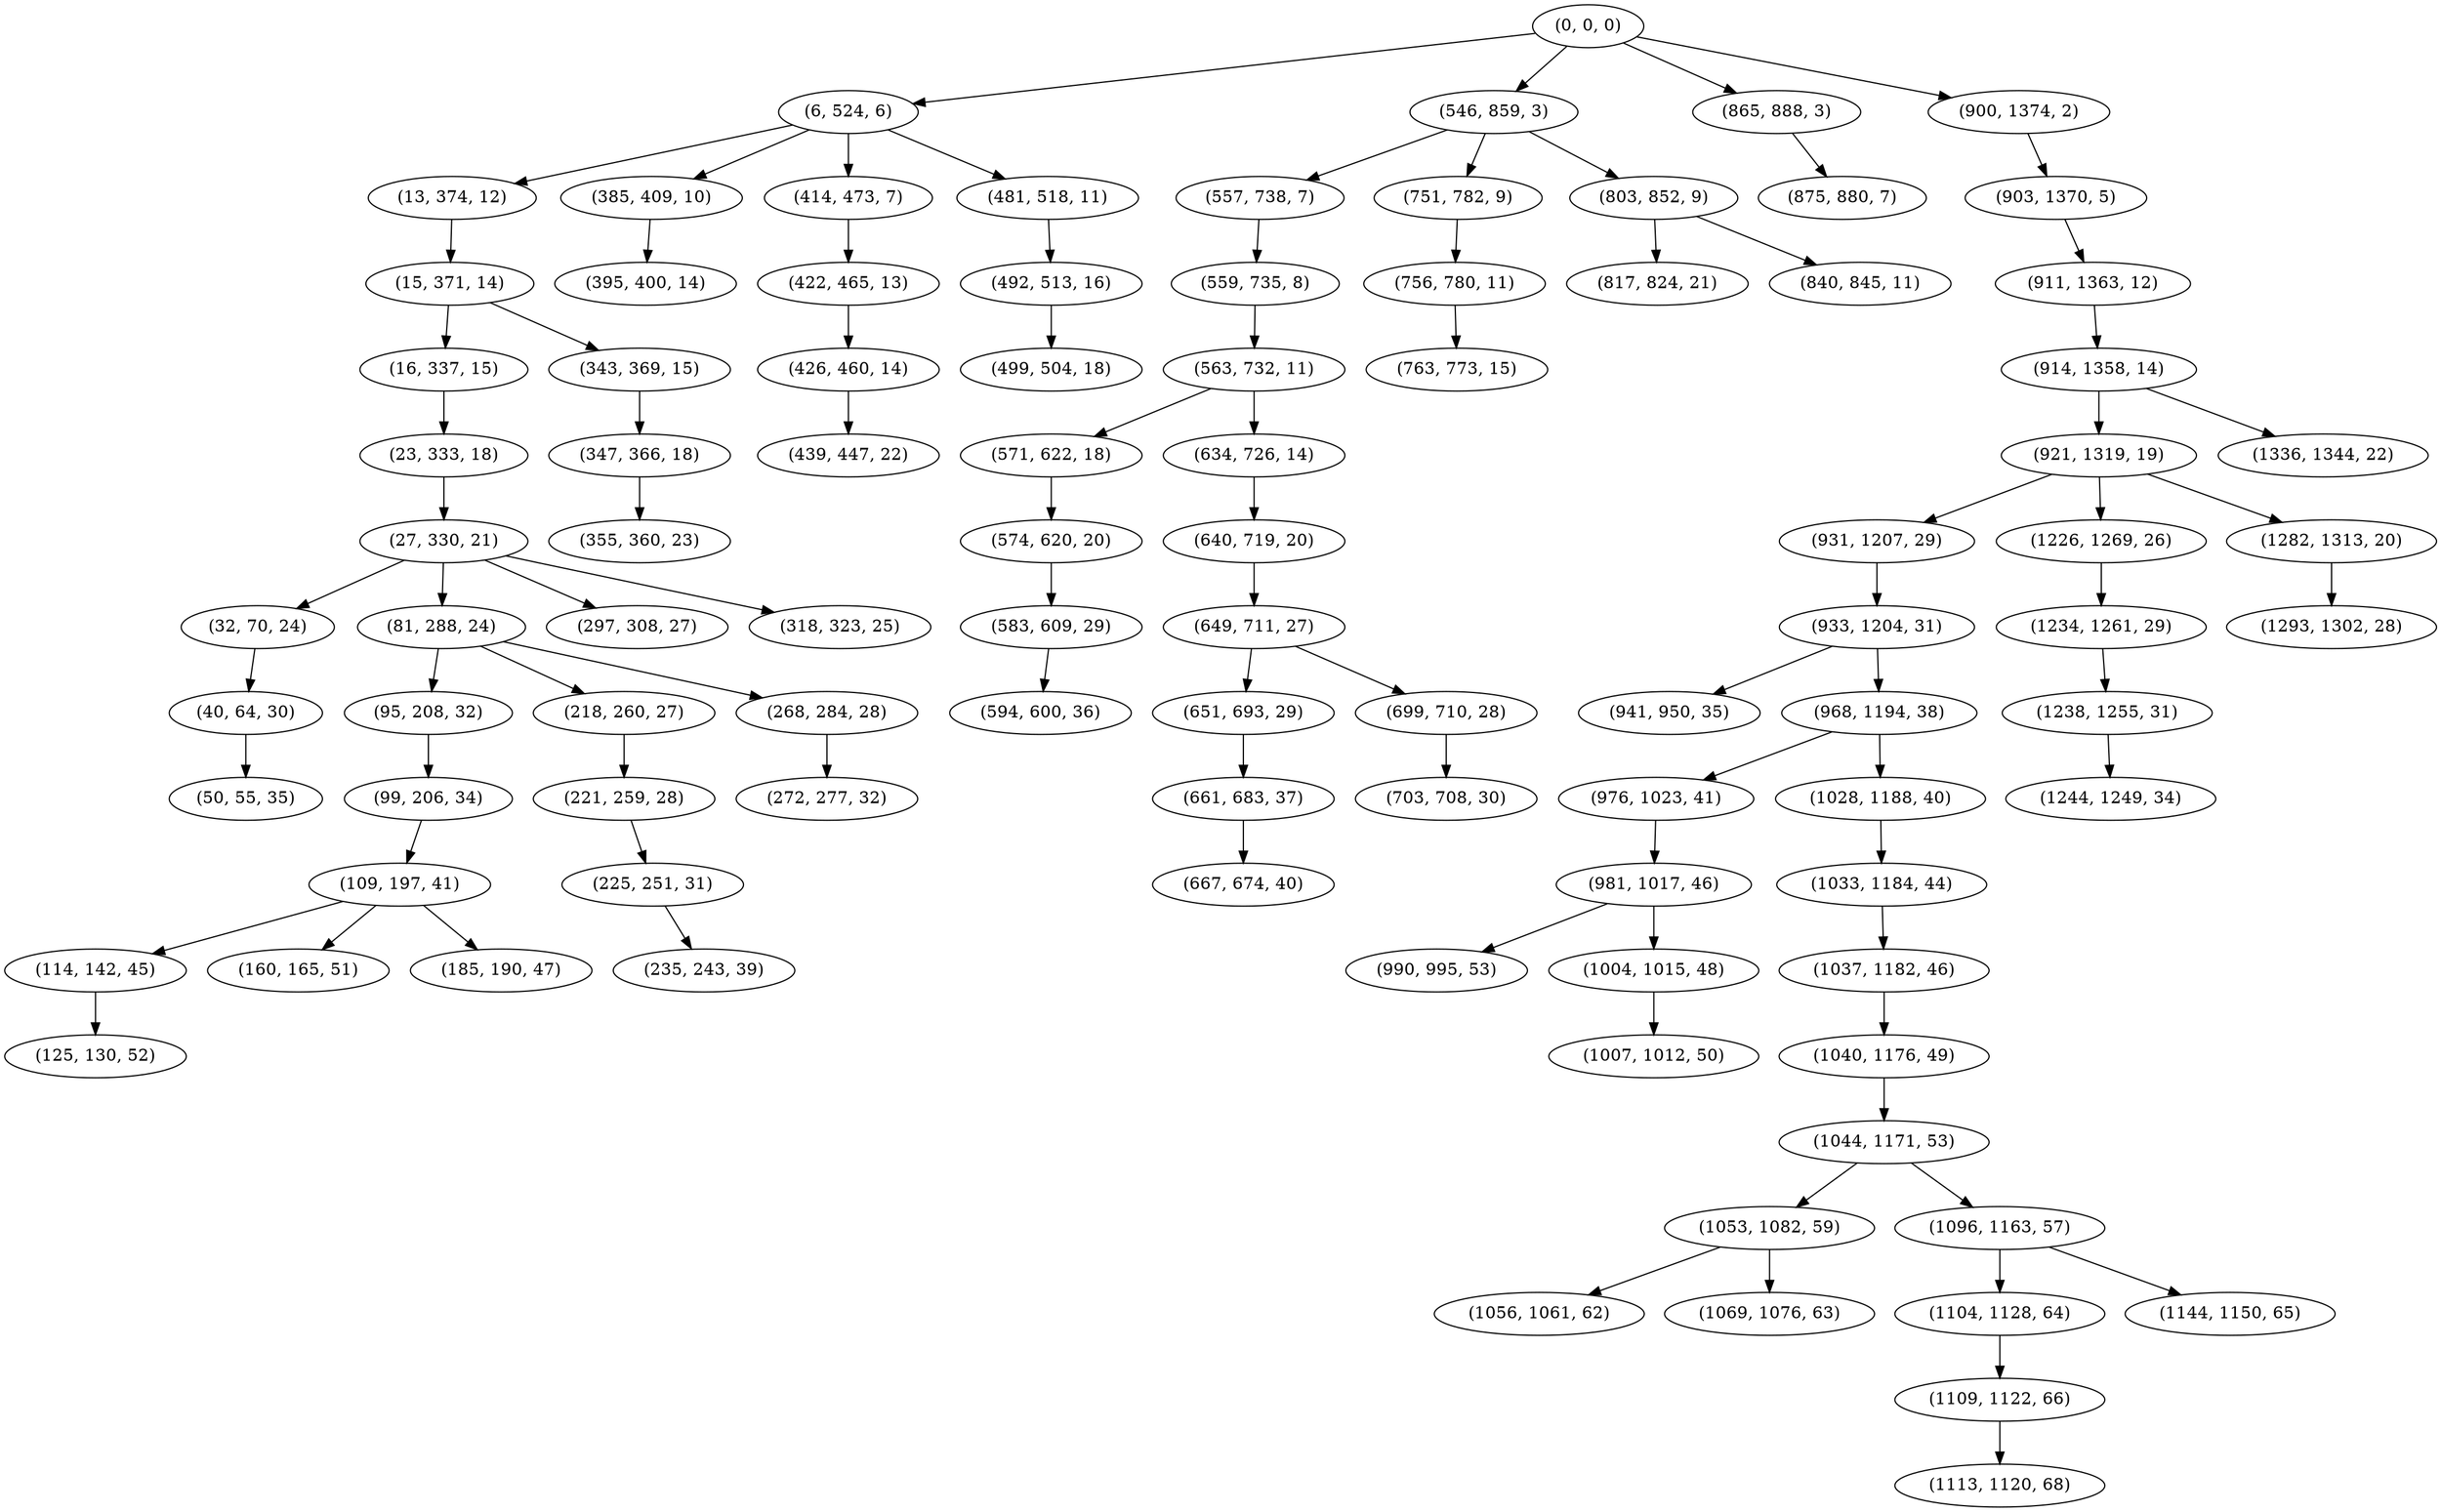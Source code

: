 digraph tree {
    "(0, 0, 0)";
    "(6, 524, 6)";
    "(13, 374, 12)";
    "(15, 371, 14)";
    "(16, 337, 15)";
    "(23, 333, 18)";
    "(27, 330, 21)";
    "(32, 70, 24)";
    "(40, 64, 30)";
    "(50, 55, 35)";
    "(81, 288, 24)";
    "(95, 208, 32)";
    "(99, 206, 34)";
    "(109, 197, 41)";
    "(114, 142, 45)";
    "(125, 130, 52)";
    "(160, 165, 51)";
    "(185, 190, 47)";
    "(218, 260, 27)";
    "(221, 259, 28)";
    "(225, 251, 31)";
    "(235, 243, 39)";
    "(268, 284, 28)";
    "(272, 277, 32)";
    "(297, 308, 27)";
    "(318, 323, 25)";
    "(343, 369, 15)";
    "(347, 366, 18)";
    "(355, 360, 23)";
    "(385, 409, 10)";
    "(395, 400, 14)";
    "(414, 473, 7)";
    "(422, 465, 13)";
    "(426, 460, 14)";
    "(439, 447, 22)";
    "(481, 518, 11)";
    "(492, 513, 16)";
    "(499, 504, 18)";
    "(546, 859, 3)";
    "(557, 738, 7)";
    "(559, 735, 8)";
    "(563, 732, 11)";
    "(571, 622, 18)";
    "(574, 620, 20)";
    "(583, 609, 29)";
    "(594, 600, 36)";
    "(634, 726, 14)";
    "(640, 719, 20)";
    "(649, 711, 27)";
    "(651, 693, 29)";
    "(661, 683, 37)";
    "(667, 674, 40)";
    "(699, 710, 28)";
    "(703, 708, 30)";
    "(751, 782, 9)";
    "(756, 780, 11)";
    "(763, 773, 15)";
    "(803, 852, 9)";
    "(817, 824, 21)";
    "(840, 845, 11)";
    "(865, 888, 3)";
    "(875, 880, 7)";
    "(900, 1374, 2)";
    "(903, 1370, 5)";
    "(911, 1363, 12)";
    "(914, 1358, 14)";
    "(921, 1319, 19)";
    "(931, 1207, 29)";
    "(933, 1204, 31)";
    "(941, 950, 35)";
    "(968, 1194, 38)";
    "(976, 1023, 41)";
    "(981, 1017, 46)";
    "(990, 995, 53)";
    "(1004, 1015, 48)";
    "(1007, 1012, 50)";
    "(1028, 1188, 40)";
    "(1033, 1184, 44)";
    "(1037, 1182, 46)";
    "(1040, 1176, 49)";
    "(1044, 1171, 53)";
    "(1053, 1082, 59)";
    "(1056, 1061, 62)";
    "(1069, 1076, 63)";
    "(1096, 1163, 57)";
    "(1104, 1128, 64)";
    "(1109, 1122, 66)";
    "(1113, 1120, 68)";
    "(1144, 1150, 65)";
    "(1226, 1269, 26)";
    "(1234, 1261, 29)";
    "(1238, 1255, 31)";
    "(1244, 1249, 34)";
    "(1282, 1313, 20)";
    "(1293, 1302, 28)";
    "(1336, 1344, 22)";
    "(0, 0, 0)" -> "(6, 524, 6)";
    "(0, 0, 0)" -> "(546, 859, 3)";
    "(0, 0, 0)" -> "(865, 888, 3)";
    "(0, 0, 0)" -> "(900, 1374, 2)";
    "(6, 524, 6)" -> "(13, 374, 12)";
    "(6, 524, 6)" -> "(385, 409, 10)";
    "(6, 524, 6)" -> "(414, 473, 7)";
    "(6, 524, 6)" -> "(481, 518, 11)";
    "(13, 374, 12)" -> "(15, 371, 14)";
    "(15, 371, 14)" -> "(16, 337, 15)";
    "(15, 371, 14)" -> "(343, 369, 15)";
    "(16, 337, 15)" -> "(23, 333, 18)";
    "(23, 333, 18)" -> "(27, 330, 21)";
    "(27, 330, 21)" -> "(32, 70, 24)";
    "(27, 330, 21)" -> "(81, 288, 24)";
    "(27, 330, 21)" -> "(297, 308, 27)";
    "(27, 330, 21)" -> "(318, 323, 25)";
    "(32, 70, 24)" -> "(40, 64, 30)";
    "(40, 64, 30)" -> "(50, 55, 35)";
    "(81, 288, 24)" -> "(95, 208, 32)";
    "(81, 288, 24)" -> "(218, 260, 27)";
    "(81, 288, 24)" -> "(268, 284, 28)";
    "(95, 208, 32)" -> "(99, 206, 34)";
    "(99, 206, 34)" -> "(109, 197, 41)";
    "(109, 197, 41)" -> "(114, 142, 45)";
    "(109, 197, 41)" -> "(160, 165, 51)";
    "(109, 197, 41)" -> "(185, 190, 47)";
    "(114, 142, 45)" -> "(125, 130, 52)";
    "(218, 260, 27)" -> "(221, 259, 28)";
    "(221, 259, 28)" -> "(225, 251, 31)";
    "(225, 251, 31)" -> "(235, 243, 39)";
    "(268, 284, 28)" -> "(272, 277, 32)";
    "(343, 369, 15)" -> "(347, 366, 18)";
    "(347, 366, 18)" -> "(355, 360, 23)";
    "(385, 409, 10)" -> "(395, 400, 14)";
    "(414, 473, 7)" -> "(422, 465, 13)";
    "(422, 465, 13)" -> "(426, 460, 14)";
    "(426, 460, 14)" -> "(439, 447, 22)";
    "(481, 518, 11)" -> "(492, 513, 16)";
    "(492, 513, 16)" -> "(499, 504, 18)";
    "(546, 859, 3)" -> "(557, 738, 7)";
    "(546, 859, 3)" -> "(751, 782, 9)";
    "(546, 859, 3)" -> "(803, 852, 9)";
    "(557, 738, 7)" -> "(559, 735, 8)";
    "(559, 735, 8)" -> "(563, 732, 11)";
    "(563, 732, 11)" -> "(571, 622, 18)";
    "(563, 732, 11)" -> "(634, 726, 14)";
    "(571, 622, 18)" -> "(574, 620, 20)";
    "(574, 620, 20)" -> "(583, 609, 29)";
    "(583, 609, 29)" -> "(594, 600, 36)";
    "(634, 726, 14)" -> "(640, 719, 20)";
    "(640, 719, 20)" -> "(649, 711, 27)";
    "(649, 711, 27)" -> "(651, 693, 29)";
    "(649, 711, 27)" -> "(699, 710, 28)";
    "(651, 693, 29)" -> "(661, 683, 37)";
    "(661, 683, 37)" -> "(667, 674, 40)";
    "(699, 710, 28)" -> "(703, 708, 30)";
    "(751, 782, 9)" -> "(756, 780, 11)";
    "(756, 780, 11)" -> "(763, 773, 15)";
    "(803, 852, 9)" -> "(817, 824, 21)";
    "(803, 852, 9)" -> "(840, 845, 11)";
    "(865, 888, 3)" -> "(875, 880, 7)";
    "(900, 1374, 2)" -> "(903, 1370, 5)";
    "(903, 1370, 5)" -> "(911, 1363, 12)";
    "(911, 1363, 12)" -> "(914, 1358, 14)";
    "(914, 1358, 14)" -> "(921, 1319, 19)";
    "(914, 1358, 14)" -> "(1336, 1344, 22)";
    "(921, 1319, 19)" -> "(931, 1207, 29)";
    "(921, 1319, 19)" -> "(1226, 1269, 26)";
    "(921, 1319, 19)" -> "(1282, 1313, 20)";
    "(931, 1207, 29)" -> "(933, 1204, 31)";
    "(933, 1204, 31)" -> "(941, 950, 35)";
    "(933, 1204, 31)" -> "(968, 1194, 38)";
    "(968, 1194, 38)" -> "(976, 1023, 41)";
    "(968, 1194, 38)" -> "(1028, 1188, 40)";
    "(976, 1023, 41)" -> "(981, 1017, 46)";
    "(981, 1017, 46)" -> "(990, 995, 53)";
    "(981, 1017, 46)" -> "(1004, 1015, 48)";
    "(1004, 1015, 48)" -> "(1007, 1012, 50)";
    "(1028, 1188, 40)" -> "(1033, 1184, 44)";
    "(1033, 1184, 44)" -> "(1037, 1182, 46)";
    "(1037, 1182, 46)" -> "(1040, 1176, 49)";
    "(1040, 1176, 49)" -> "(1044, 1171, 53)";
    "(1044, 1171, 53)" -> "(1053, 1082, 59)";
    "(1044, 1171, 53)" -> "(1096, 1163, 57)";
    "(1053, 1082, 59)" -> "(1056, 1061, 62)";
    "(1053, 1082, 59)" -> "(1069, 1076, 63)";
    "(1096, 1163, 57)" -> "(1104, 1128, 64)";
    "(1096, 1163, 57)" -> "(1144, 1150, 65)";
    "(1104, 1128, 64)" -> "(1109, 1122, 66)";
    "(1109, 1122, 66)" -> "(1113, 1120, 68)";
    "(1226, 1269, 26)" -> "(1234, 1261, 29)";
    "(1234, 1261, 29)" -> "(1238, 1255, 31)";
    "(1238, 1255, 31)" -> "(1244, 1249, 34)";
    "(1282, 1313, 20)" -> "(1293, 1302, 28)";
}
